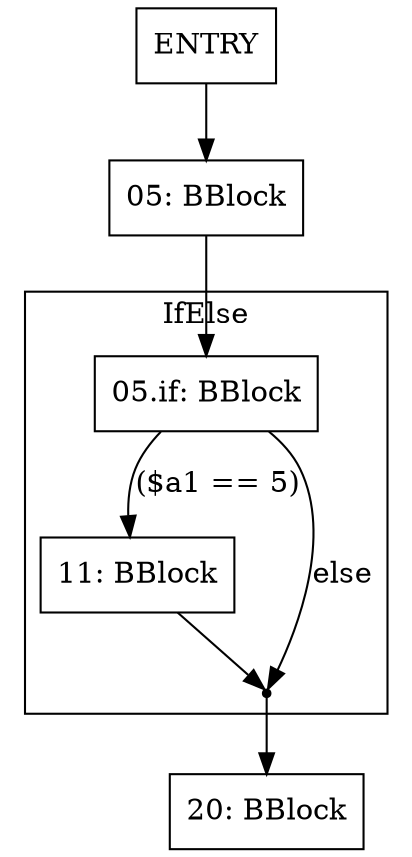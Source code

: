 digraph G {
node [shape=box]
"ENTRY" -> "05"
"05" [label="05: BBlock"]
subgraph "cluster_0_05.if" {
  label=IfElse
  "05.if" [label="05.if: BBlock"]
  "11" [label="11: BBlock"]
  "05.if" -> "11" [label="($a1 == 5)"]
  "11" -> "landing_0_05.if"
  "05.if" -> "landing_0_05.if" [label="else"]
  "landing_0_05.if" [shape=point label=""]
}
"20" [label="20: BBlock"]
"05" -> "05.if"
"landing_0_05.if" -> "20"
}
